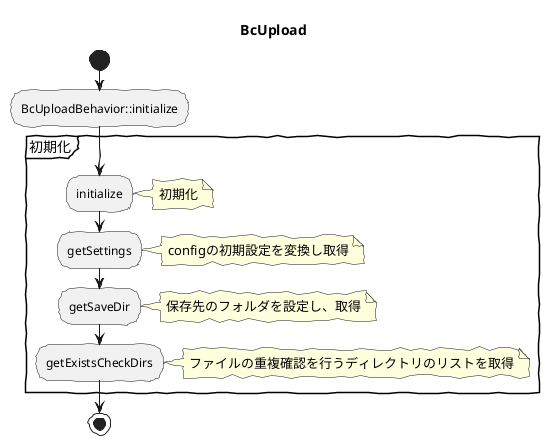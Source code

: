@startuml
skinparam handwritten true

title BcUpload 

start

:BcUploadBehavior::initialize;

group 初期化
:initialize;
note right
    初期化
end note
:getSettings;
note right
    configの初期設定を変換し取得
end note
:getSaveDir;
note right
    保存先のフォルダを設定し、取得
end note
:getExistsCheckDirs;
note right
    ファイルの重複確認を行うディレクトリのリストを取得
end note

end group

stop

@enduml
